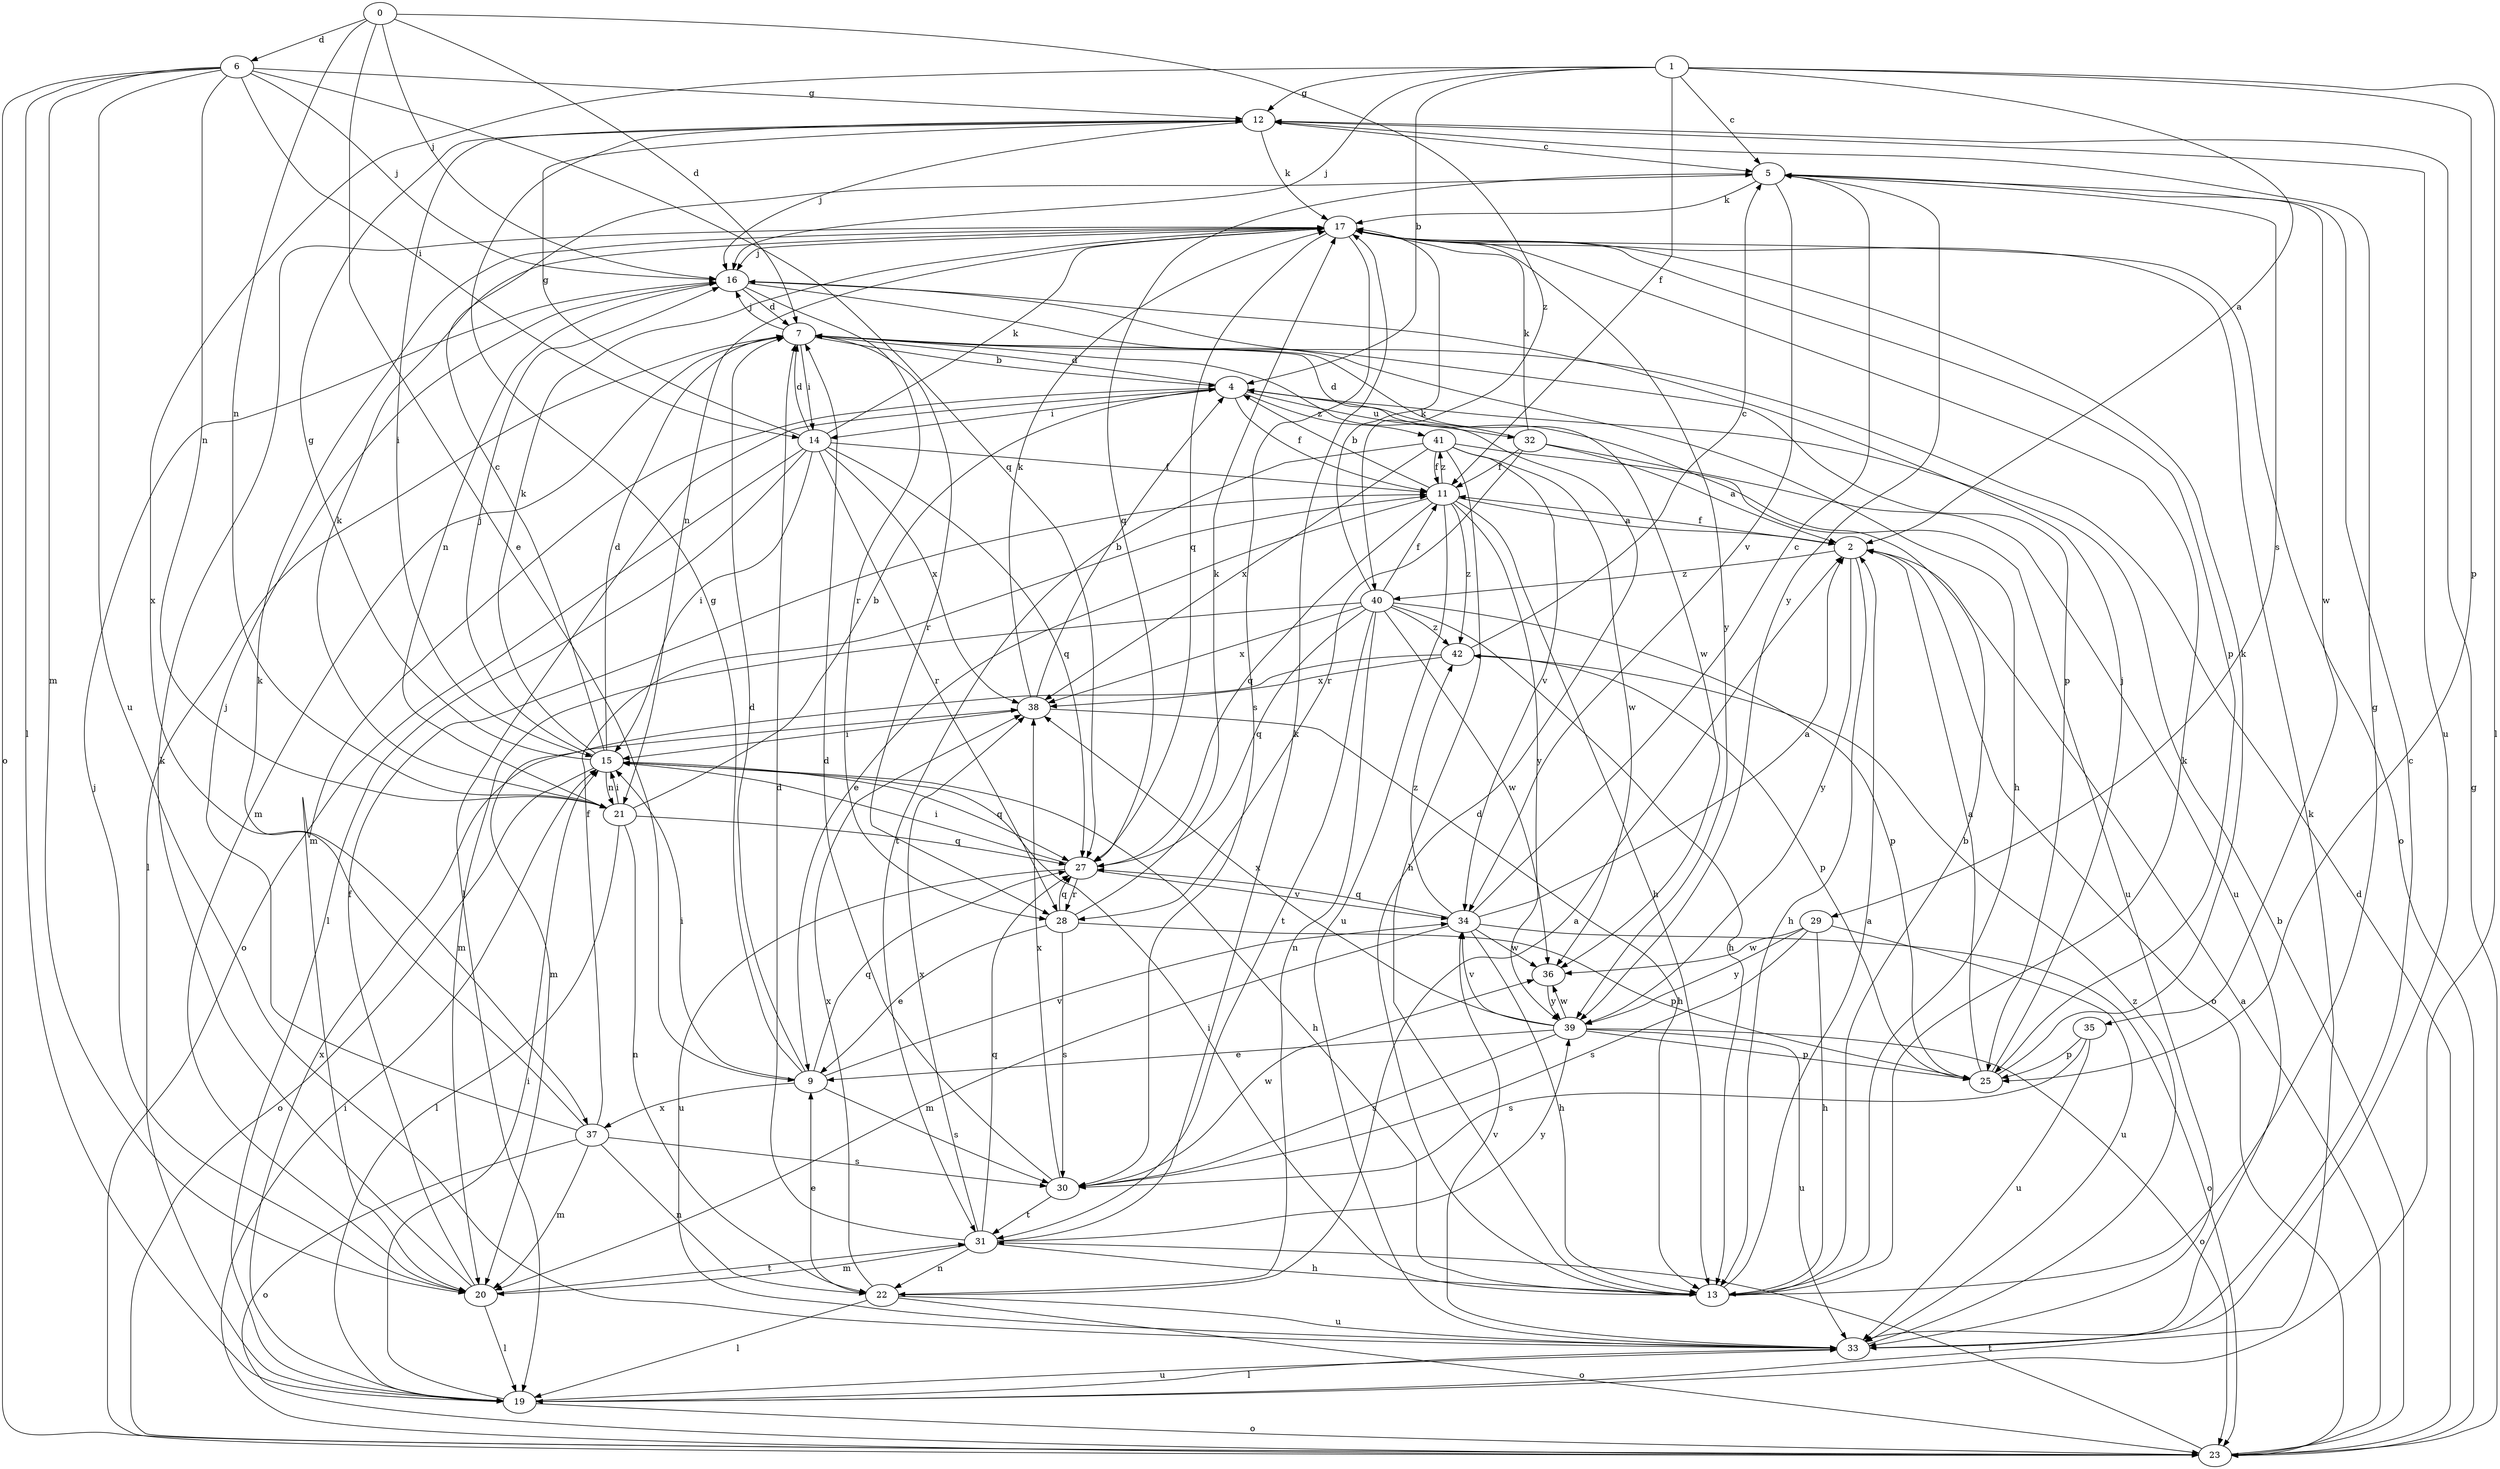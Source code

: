 strict digraph  {
0;
1;
2;
4;
5;
6;
7;
9;
11;
12;
13;
14;
15;
16;
17;
19;
20;
21;
22;
23;
25;
27;
28;
29;
30;
31;
32;
33;
34;
35;
36;
37;
38;
39;
40;
41;
42;
0 -> 6  [label=d];
0 -> 7  [label=d];
0 -> 9  [label=e];
0 -> 16  [label=j];
0 -> 21  [label=n];
0 -> 40  [label=z];
1 -> 2  [label=a];
1 -> 4  [label=b];
1 -> 5  [label=c];
1 -> 11  [label=f];
1 -> 12  [label=g];
1 -> 16  [label=j];
1 -> 19  [label=l];
1 -> 25  [label=p];
1 -> 37  [label=x];
2 -> 11  [label=f];
2 -> 13  [label=h];
2 -> 23  [label=o];
2 -> 39  [label=y];
2 -> 40  [label=z];
4 -> 7  [label=d];
4 -> 11  [label=f];
4 -> 14  [label=i];
4 -> 19  [label=l];
4 -> 20  [label=m];
4 -> 32  [label=u];
4 -> 41  [label=z];
5 -> 17  [label=k];
5 -> 27  [label=q];
5 -> 29  [label=s];
5 -> 34  [label=v];
5 -> 35  [label=w];
5 -> 39  [label=y];
6 -> 12  [label=g];
6 -> 14  [label=i];
6 -> 16  [label=j];
6 -> 19  [label=l];
6 -> 20  [label=m];
6 -> 21  [label=n];
6 -> 23  [label=o];
6 -> 27  [label=q];
6 -> 33  [label=u];
7 -> 4  [label=b];
7 -> 14  [label=i];
7 -> 16  [label=j];
7 -> 19  [label=l];
7 -> 20  [label=m];
7 -> 28  [label=r];
7 -> 36  [label=w];
9 -> 7  [label=d];
9 -> 12  [label=g];
9 -> 15  [label=i];
9 -> 27  [label=q];
9 -> 30  [label=s];
9 -> 34  [label=v];
9 -> 37  [label=x];
11 -> 2  [label=a];
11 -> 4  [label=b];
11 -> 9  [label=e];
11 -> 13  [label=h];
11 -> 27  [label=q];
11 -> 33  [label=u];
11 -> 39  [label=y];
11 -> 41  [label=z];
11 -> 42  [label=z];
12 -> 5  [label=c];
12 -> 15  [label=i];
12 -> 16  [label=j];
12 -> 17  [label=k];
12 -> 33  [label=u];
13 -> 2  [label=a];
13 -> 4  [label=b];
13 -> 7  [label=d];
13 -> 12  [label=g];
13 -> 15  [label=i];
13 -> 17  [label=k];
14 -> 7  [label=d];
14 -> 11  [label=f];
14 -> 12  [label=g];
14 -> 15  [label=i];
14 -> 17  [label=k];
14 -> 19  [label=l];
14 -> 23  [label=o];
14 -> 27  [label=q];
14 -> 28  [label=r];
14 -> 38  [label=x];
15 -> 5  [label=c];
15 -> 7  [label=d];
15 -> 12  [label=g];
15 -> 13  [label=h];
15 -> 16  [label=j];
15 -> 17  [label=k];
15 -> 21  [label=n];
15 -> 23  [label=o];
15 -> 27  [label=q];
16 -> 7  [label=d];
16 -> 13  [label=h];
16 -> 21  [label=n];
16 -> 25  [label=p];
16 -> 28  [label=r];
17 -> 16  [label=j];
17 -> 21  [label=n];
17 -> 23  [label=o];
17 -> 25  [label=p];
17 -> 27  [label=q];
17 -> 30  [label=s];
17 -> 39  [label=y];
19 -> 15  [label=i];
19 -> 17  [label=k];
19 -> 23  [label=o];
19 -> 33  [label=u];
19 -> 38  [label=x];
20 -> 11  [label=f];
20 -> 16  [label=j];
20 -> 17  [label=k];
20 -> 19  [label=l];
20 -> 31  [label=t];
21 -> 4  [label=b];
21 -> 15  [label=i];
21 -> 17  [label=k];
21 -> 19  [label=l];
21 -> 22  [label=n];
21 -> 27  [label=q];
22 -> 2  [label=a];
22 -> 9  [label=e];
22 -> 19  [label=l];
22 -> 23  [label=o];
22 -> 33  [label=u];
22 -> 38  [label=x];
23 -> 2  [label=a];
23 -> 4  [label=b];
23 -> 7  [label=d];
23 -> 12  [label=g];
23 -> 15  [label=i];
23 -> 31  [label=t];
25 -> 2  [label=a];
25 -> 16  [label=j];
25 -> 17  [label=k];
27 -> 15  [label=i];
27 -> 28  [label=r];
27 -> 33  [label=u];
27 -> 34  [label=v];
28 -> 9  [label=e];
28 -> 17  [label=k];
28 -> 25  [label=p];
28 -> 27  [label=q];
28 -> 30  [label=s];
29 -> 13  [label=h];
29 -> 30  [label=s];
29 -> 33  [label=u];
29 -> 36  [label=w];
29 -> 39  [label=y];
30 -> 7  [label=d];
30 -> 31  [label=t];
30 -> 36  [label=w];
30 -> 38  [label=x];
31 -> 7  [label=d];
31 -> 13  [label=h];
31 -> 17  [label=k];
31 -> 20  [label=m];
31 -> 22  [label=n];
31 -> 27  [label=q];
31 -> 38  [label=x];
31 -> 39  [label=y];
32 -> 2  [label=a];
32 -> 7  [label=d];
32 -> 11  [label=f];
32 -> 17  [label=k];
32 -> 28  [label=r];
32 -> 33  [label=u];
33 -> 5  [label=c];
33 -> 19  [label=l];
33 -> 34  [label=v];
33 -> 42  [label=z];
34 -> 2  [label=a];
34 -> 5  [label=c];
34 -> 13  [label=h];
34 -> 20  [label=m];
34 -> 23  [label=o];
34 -> 27  [label=q];
34 -> 36  [label=w];
34 -> 42  [label=z];
35 -> 25  [label=p];
35 -> 30  [label=s];
35 -> 33  [label=u];
36 -> 39  [label=y];
37 -> 11  [label=f];
37 -> 16  [label=j];
37 -> 17  [label=k];
37 -> 20  [label=m];
37 -> 22  [label=n];
37 -> 23  [label=o];
37 -> 30  [label=s];
38 -> 4  [label=b];
38 -> 13  [label=h];
38 -> 15  [label=i];
38 -> 17  [label=k];
39 -> 9  [label=e];
39 -> 23  [label=o];
39 -> 25  [label=p];
39 -> 30  [label=s];
39 -> 33  [label=u];
39 -> 34  [label=v];
39 -> 36  [label=w];
39 -> 38  [label=x];
40 -> 11  [label=f];
40 -> 13  [label=h];
40 -> 17  [label=k];
40 -> 20  [label=m];
40 -> 22  [label=n];
40 -> 25  [label=p];
40 -> 27  [label=q];
40 -> 31  [label=t];
40 -> 36  [label=w];
40 -> 38  [label=x];
40 -> 42  [label=z];
41 -> 11  [label=f];
41 -> 13  [label=h];
41 -> 31  [label=t];
41 -> 33  [label=u];
41 -> 34  [label=v];
41 -> 36  [label=w];
41 -> 38  [label=x];
42 -> 5  [label=c];
42 -> 20  [label=m];
42 -> 25  [label=p];
42 -> 38  [label=x];
}
